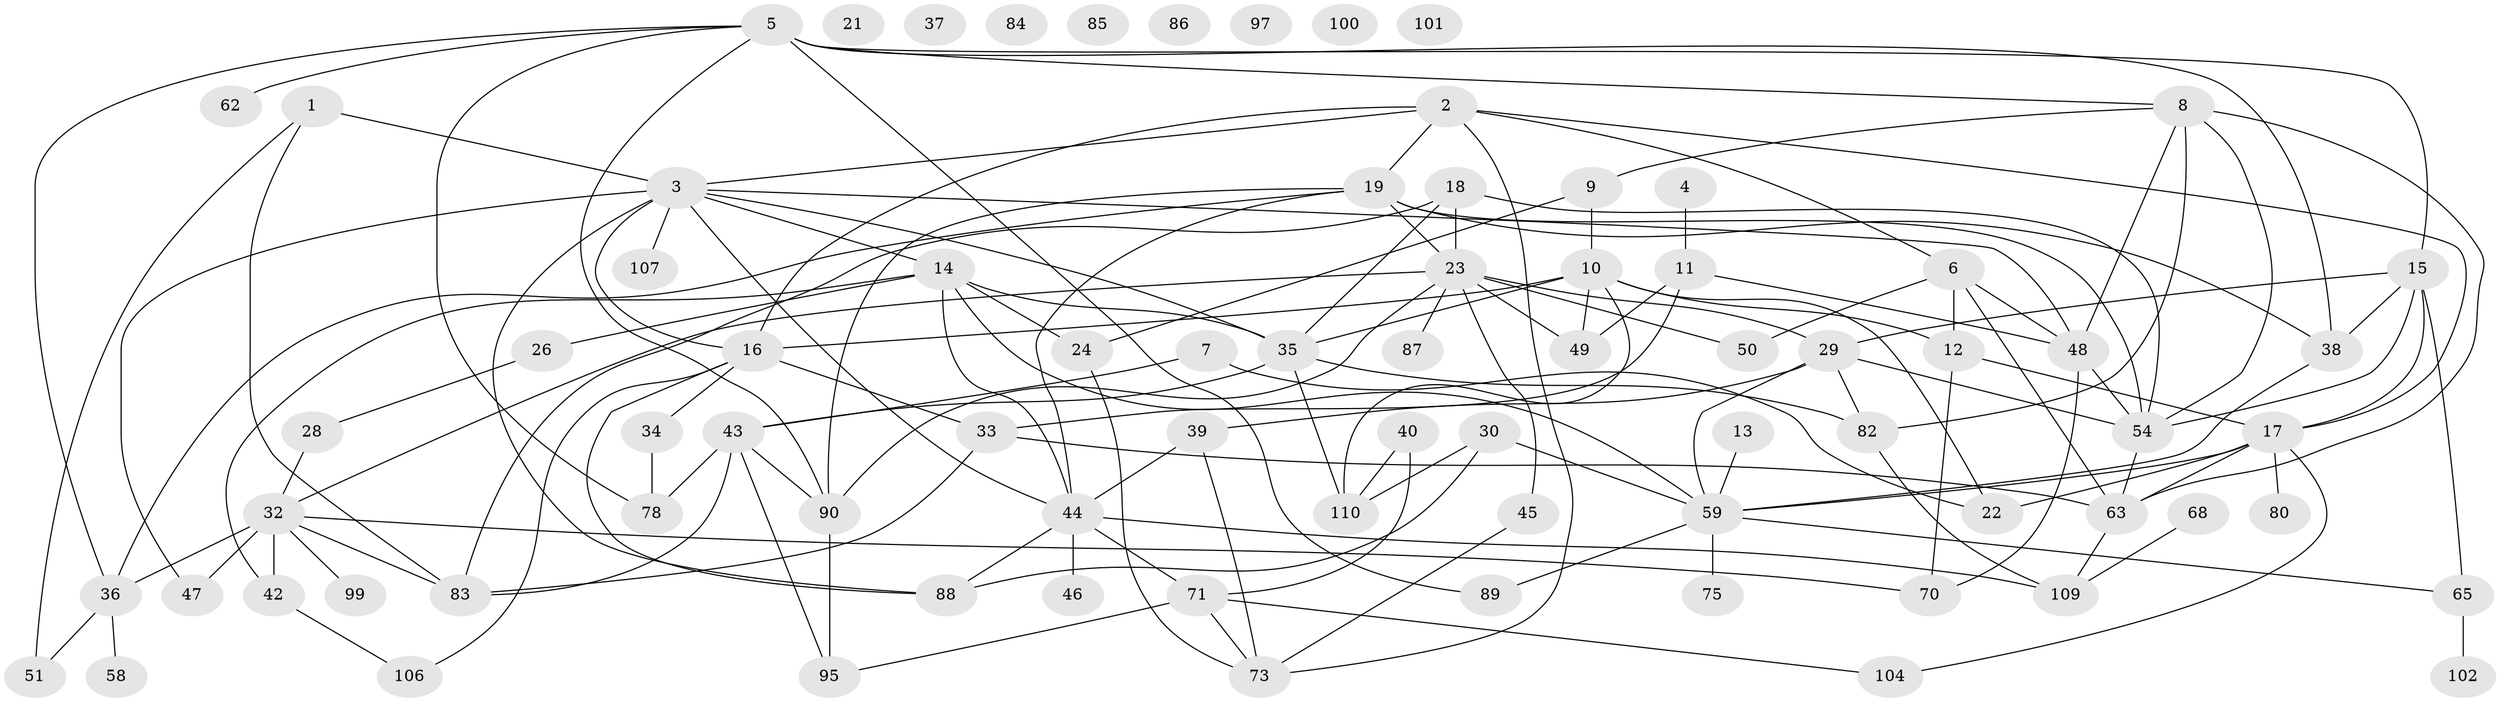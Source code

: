 // Generated by graph-tools (version 1.1) at 2025/23/03/03/25 07:23:28]
// undirected, 79 vertices, 141 edges
graph export_dot {
graph [start="1"]
  node [color=gray90,style=filled];
  1;
  2 [super="+61"];
  3 [super="+27"];
  4;
  5 [super="+41"];
  6;
  7;
  8 [super="+25"];
  9;
  10 [super="+98"];
  11 [super="+56"];
  12 [super="+93"];
  13;
  14 [super="+57"];
  15 [super="+31"];
  16 [super="+52"];
  17 [super="+64"];
  18 [super="+79"];
  19 [super="+20"];
  21;
  22 [super="+111"];
  23 [super="+72"];
  24;
  26 [super="+53"];
  28;
  29 [super="+92"];
  30 [super="+69"];
  32 [super="+113"];
  33 [super="+77"];
  34;
  35 [super="+96"];
  36;
  37;
  38;
  39;
  40;
  42 [super="+60"];
  43 [super="+74"];
  44 [super="+94"];
  45;
  46;
  47;
  48 [super="+66"];
  49;
  50 [super="+108"];
  51 [super="+76"];
  54 [super="+55"];
  58 [super="+81"];
  59 [super="+67"];
  62;
  63 [super="+112"];
  65;
  68;
  70;
  71 [super="+103"];
  73 [super="+105"];
  75;
  78;
  80;
  82 [super="+91"];
  83;
  84;
  85;
  86;
  87;
  88;
  89;
  90;
  95;
  97;
  99;
  100;
  101;
  102;
  104;
  106;
  107;
  109;
  110;
  1 -- 3;
  1 -- 83;
  1 -- 51;
  2 -- 6;
  2 -- 17;
  2 -- 3;
  2 -- 16;
  2 -- 73;
  2 -- 19;
  3 -- 35;
  3 -- 47;
  3 -- 88;
  3 -- 107;
  3 -- 44;
  3 -- 16;
  3 -- 48;
  3 -- 14;
  4 -- 11;
  5 -- 38;
  5 -- 62;
  5 -- 78;
  5 -- 89;
  5 -- 36;
  5 -- 8;
  5 -- 90;
  5 -- 15;
  6 -- 50;
  6 -- 12;
  6 -- 63;
  6 -- 48;
  7 -- 22;
  7 -- 43;
  8 -- 63;
  8 -- 9;
  8 -- 54;
  8 -- 48;
  8 -- 82;
  9 -- 10;
  9 -- 24;
  10 -- 12;
  10 -- 110;
  10 -- 16;
  10 -- 49;
  10 -- 22;
  10 -- 35;
  11 -- 48;
  11 -- 33;
  11 -- 49;
  12 -- 70;
  12 -- 17;
  13 -- 59;
  14 -- 24;
  14 -- 35;
  14 -- 42;
  14 -- 59;
  14 -- 44;
  14 -- 26;
  15 -- 17;
  15 -- 38;
  15 -- 65;
  15 -- 29;
  15 -- 54;
  16 -- 33;
  16 -- 34;
  16 -- 106;
  16 -- 88;
  17 -- 22;
  17 -- 59;
  17 -- 63;
  17 -- 80;
  17 -- 104;
  18 -- 83;
  18 -- 54 [weight=2];
  18 -- 23;
  18 -- 35;
  19 -- 36;
  19 -- 54;
  19 -- 44;
  19 -- 90;
  19 -- 38;
  19 -- 23;
  23 -- 32;
  23 -- 49 [weight=2];
  23 -- 87;
  23 -- 90;
  23 -- 50;
  23 -- 45;
  23 -- 29;
  24 -- 73;
  26 -- 28;
  28 -- 32;
  29 -- 82;
  29 -- 54;
  29 -- 59;
  29 -- 39;
  30 -- 110 [weight=2];
  30 -- 59;
  30 -- 88;
  32 -- 36;
  32 -- 47;
  32 -- 70;
  32 -- 99;
  32 -- 83;
  32 -- 42;
  33 -- 63;
  33 -- 83;
  34 -- 78;
  35 -- 82 [weight=2];
  35 -- 43;
  35 -- 110;
  36 -- 58;
  36 -- 51;
  38 -- 59;
  39 -- 44;
  39 -- 73;
  40 -- 110;
  40 -- 71;
  42 -- 106;
  43 -- 83;
  43 -- 95;
  43 -- 90;
  43 -- 78;
  44 -- 46;
  44 -- 88;
  44 -- 109;
  44 -- 71;
  45 -- 73;
  48 -- 70;
  48 -- 54;
  54 -- 63;
  59 -- 65;
  59 -- 75;
  59 -- 89;
  63 -- 109;
  65 -- 102;
  68 -- 109;
  71 -- 73;
  71 -- 104;
  71 -- 95;
  82 -- 109;
  90 -- 95;
}
